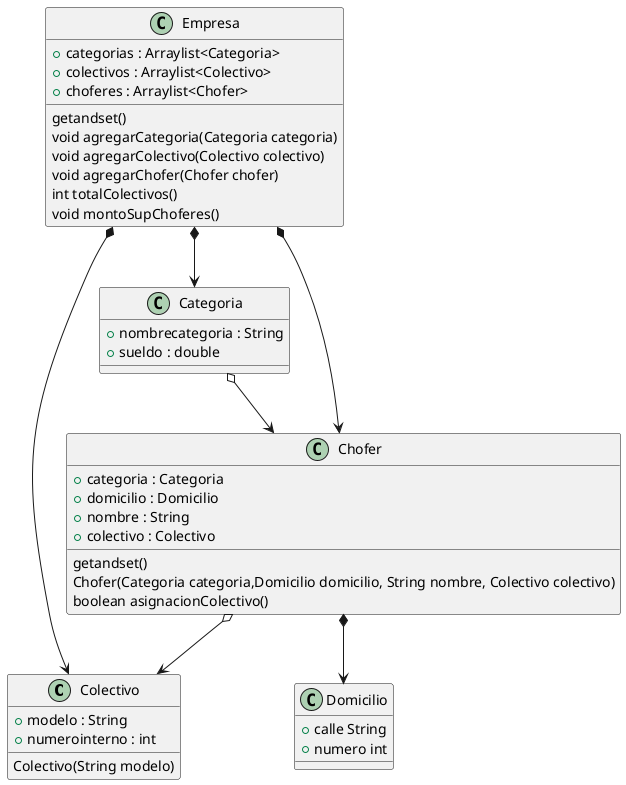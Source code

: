 @startuml
'https://plantuml.com/class-diagram

class Colectivo
{
+ modelo : String
+ numerointerno : int

Colectivo(String modelo)
}

class Categoria
{
+ nombrecategoria : String
+ sueldo : double
}

class Domicilio
{
+ calle String
+ numero int
}

class Chofer
{
+ categoria : Categoria
+ domicilio : Domicilio
+ nombre : String
+ colectivo : Colectivo
getandset()
Chofer(Categoria categoria,Domicilio domicilio, String nombre, Colectivo colectivo)
boolean asignacionColectivo()
}

class Empresa
{
+ categorias : Arraylist<Categoria>
+ colectivos : Arraylist<Colectivo>
+ choferes : Arraylist<Chofer>
getandset()
void agregarCategoria(Categoria categoria)
void agregarColectivo(Colectivo colectivo)
void agregarChofer(Chofer chofer)
int totalColectivos()
void montoSupChoferes()
}

Empresa *--> Chofer
Empresa *--> Colectivo
Empresa *--> Categoria
Chofer o--> Colectivo
Chofer *--> Domicilio
Categoria o-->Chofer
@enduml